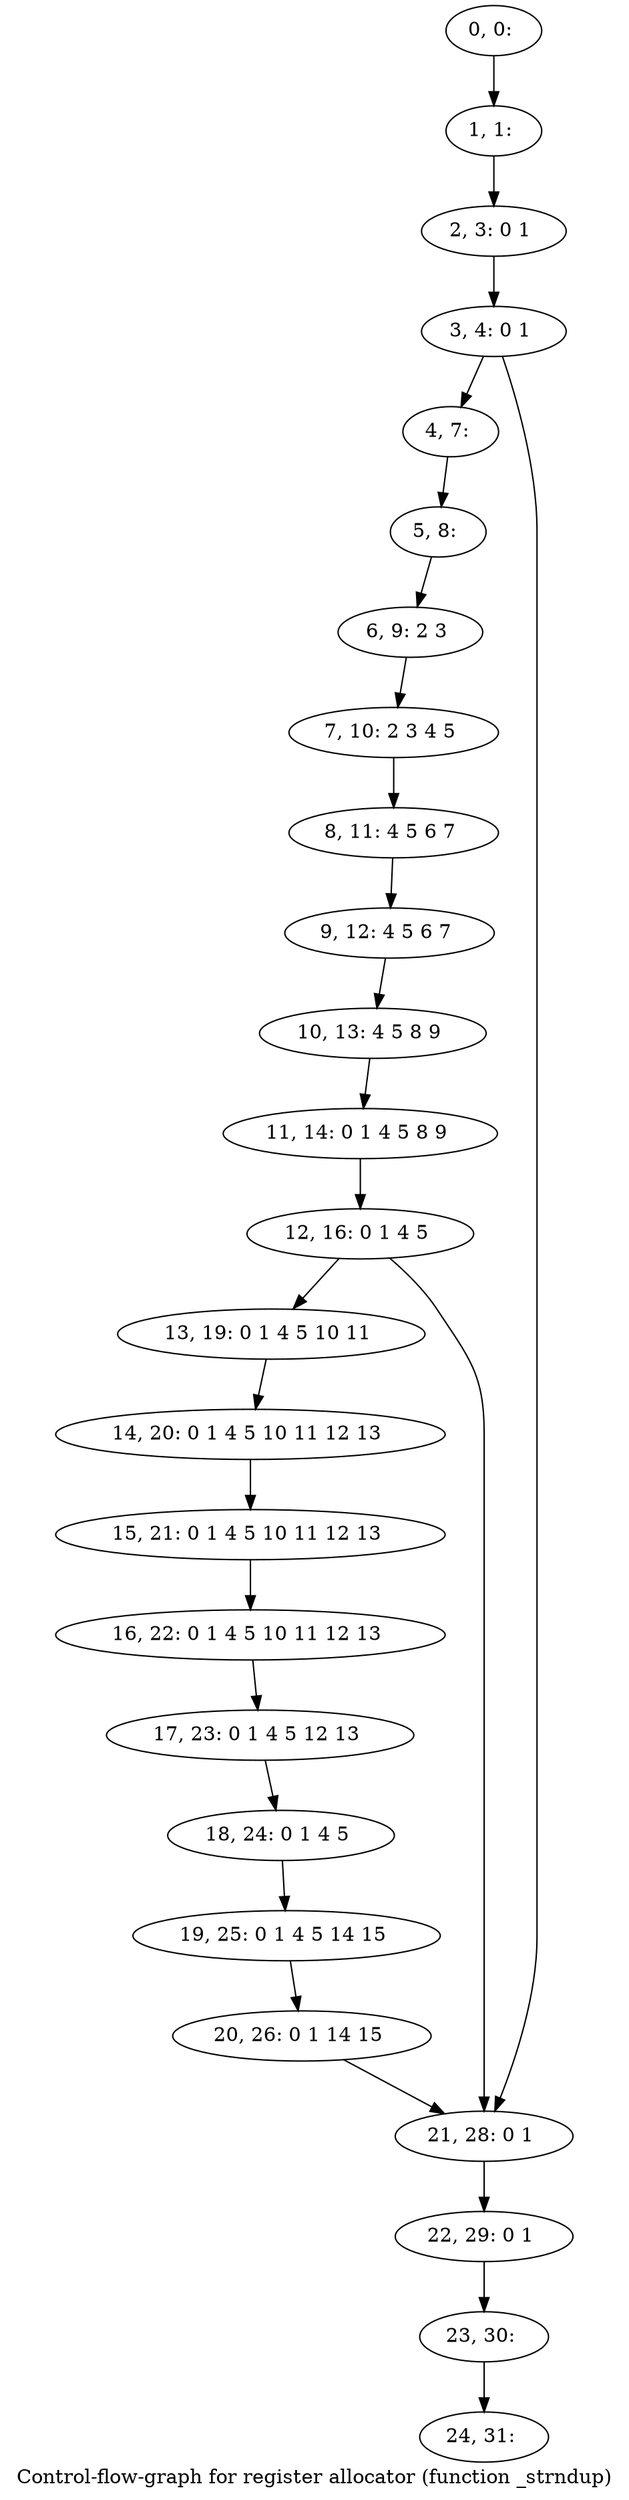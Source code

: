 digraph G {
graph [label="Control-flow-graph for register allocator (function _strndup)"]
0[label="0, 0: "];
1[label="1, 1: "];
2[label="2, 3: 0 1 "];
3[label="3, 4: 0 1 "];
4[label="4, 7: "];
5[label="5, 8: "];
6[label="6, 9: 2 3 "];
7[label="7, 10: 2 3 4 5 "];
8[label="8, 11: 4 5 6 7 "];
9[label="9, 12: 4 5 6 7 "];
10[label="10, 13: 4 5 8 9 "];
11[label="11, 14: 0 1 4 5 8 9 "];
12[label="12, 16: 0 1 4 5 "];
13[label="13, 19: 0 1 4 5 10 11 "];
14[label="14, 20: 0 1 4 5 10 11 12 13 "];
15[label="15, 21: 0 1 4 5 10 11 12 13 "];
16[label="16, 22: 0 1 4 5 10 11 12 13 "];
17[label="17, 23: 0 1 4 5 12 13 "];
18[label="18, 24: 0 1 4 5 "];
19[label="19, 25: 0 1 4 5 14 15 "];
20[label="20, 26: 0 1 14 15 "];
21[label="21, 28: 0 1 "];
22[label="22, 29: 0 1 "];
23[label="23, 30: "];
24[label="24, 31: "];
0->1 ;
1->2 ;
2->3 ;
3->4 ;
3->21 ;
4->5 ;
5->6 ;
6->7 ;
7->8 ;
8->9 ;
9->10 ;
10->11 ;
11->12 ;
12->13 ;
12->21 ;
13->14 ;
14->15 ;
15->16 ;
16->17 ;
17->18 ;
18->19 ;
19->20 ;
20->21 ;
21->22 ;
22->23 ;
23->24 ;
}

